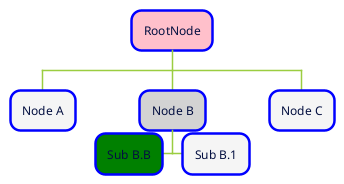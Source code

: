 @startwbs

<style>
wbsDiagram {
  // all lines (meaning connector and borders, there are no other lines in WBS) are black by default
  Linecolor #9bcd41
  FontColor #030f40
  arrow {
    //LineColor green
    LineStyle 0
    LineThickness 1.5
  }

  node {
    BackgroundColor whitesmoke
    HorizontalAlignment left
    LineColor blue
    LineStyle 0
    LineThickness 2.5
    Margin 3
    MaximumWidth 0
    Padding 12
    RoundCorner 20
  }


}
</style>

*[#pink] RootNode
** Node A
**[#lightgray] Node B
*** Sub B.1
***[#green]< Sub B.B
** Node C

@endwbs